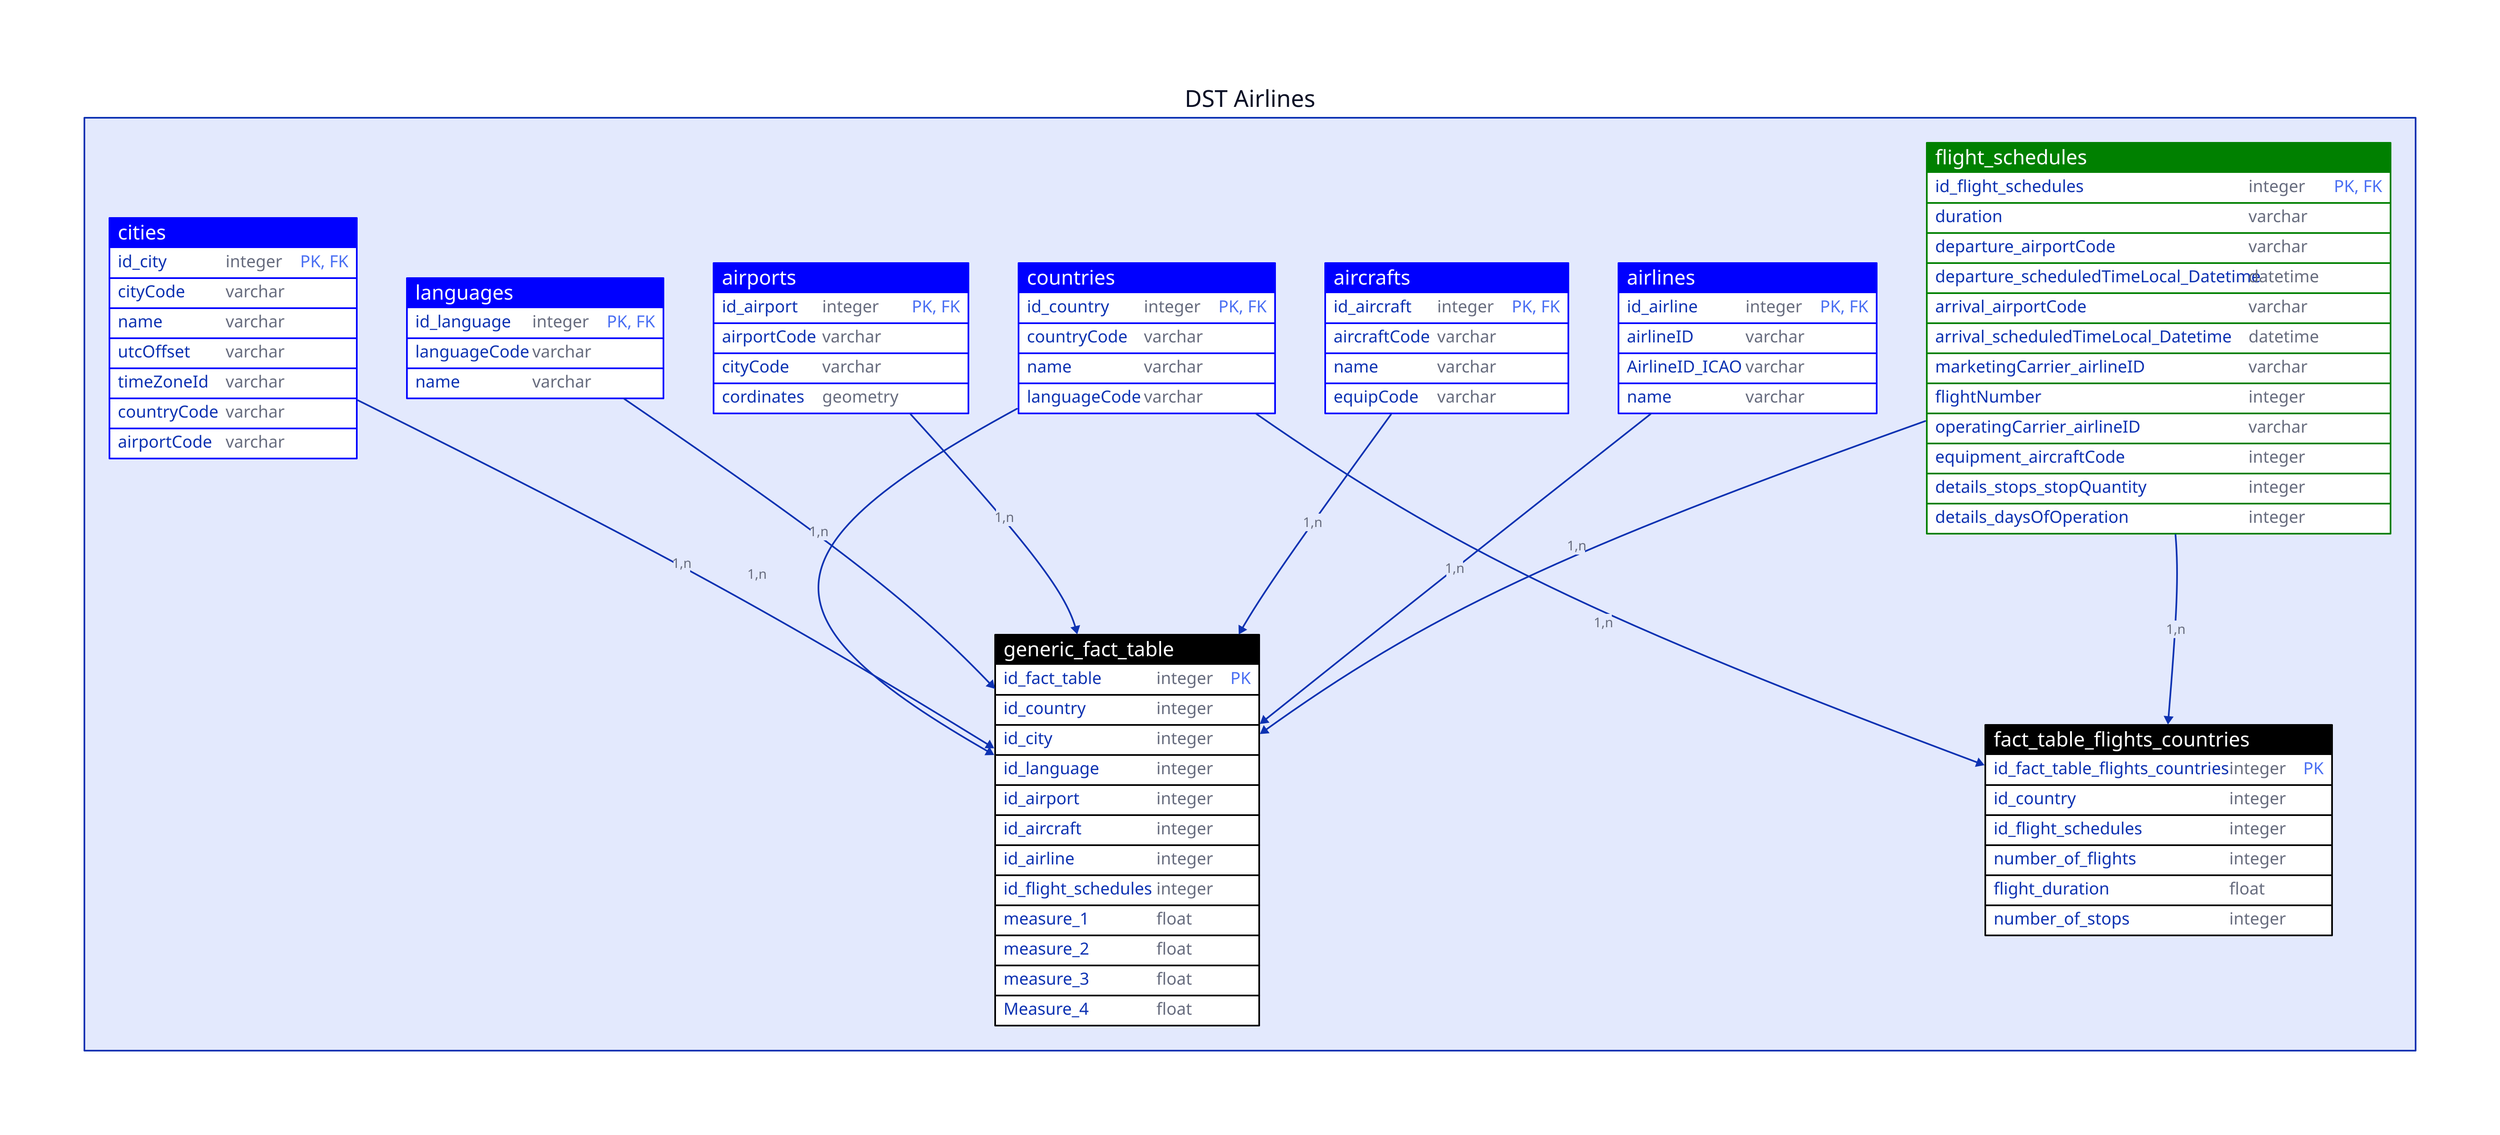 DST Airlines: {

    countries: {
        shape: sql_table
        style: {fill: blue}
        id_country: integer {constraint: [primary_key; foreign_key]}
        countryCode: varchar 
        name: varchar
        languageCode: varchar
    }

    cities: {
        shape: sql_table
        style: {fill: blue}
        id_city: integer {constraint: [primary_key; foreign_key]}
        cityCode: varchar
        name: varchar
        utcOffset: varchar
        timeZoneId: varchar
        countryCode: varchar
        airportCode: varchar
    }

    languages: {
        shape: sql_table
        style: {fill: blue}
        id_language: integer {constraint: [primary_key; foreign_key]}
        languageCode: varchar
        name: varchar
    }

    airports: {
        shape: sql_table
        style: {fill: blue}
        id_airport: integer {constraint: [primary_key; foreign_key]}
        airportCode: varchar 
        cityCode: varchar
        cordinates: geometry
    }

    aircrafts: {
        shape: sql_table
        style: {fill: blue}
        id_aircraft: integer {constraint: [primary_key; foreign_key]}
        aircraftCode: varchar
        name: varchar
        equipCode: varchar
    }

    airlines: {
        shape: sql_table
        style: {fill: blue}
        id_airline: integer {constraint: [primary_key; foreign_key]}
        airlineID: varchar 
        AirlineID_ICAO: varchar
        name: varchar
    }

    flight_schedules: {
        shape: sql_table
        style: {fill: green}
        id_flight_schedules: integer {constraint: [primary_key; foreign_key]}
        duration: varchar
        departure_airportCode: varchar
        departure_scheduledTimeLocal_Datetime: datetime
        arrival_airportCode: varchar
        arrival_scheduledTimeLocal_Datetime: datetime
        marketingCarrier_airlineID: varchar
        flightNumber: integer
        operatingCarrier_airlineID: varchar
        equipment_aircraftCode: integer
        details_stops_stopQuantity: integer
        details_daysOfOperation: integer
    }

    generic_fact_table: {
        shape: sql_table
        style: {fill: black}
        id_fact_table: integer {constraint: primary_key} 
        id_country: integer
        id_city: integer
        id_language: integer
        id_airport: integer
        id_aircraft: integer
        id_airline: integer
        id_flight_schedules: integer
        measure_1: float
        measure_2: float
        measure_3: float
        Measure_4: float
    }

    fact_table_flights_countries: {
        shape: sql_table
        style: {fill: black}
        id_fact_table_flights_countries: integer {constraint: primary_key}
        id_country: integer
        id_flight_schedules: integer
        number_of_flights: integer
        flight_duration: float
        number_of_stops: integer

    }

    countries.id_country -> generic_fact_table.id_country: 1,n
    countries.id_country -> fact_table_flights_countries.id_country: 1,n
    cities.id_city -> generic_fact_table.id_city: 1,n
    languages.id_language -> generic_fact_table.id_language: 1,n
    airports.id_airport -> generic_fact_table.id_airport: 1,n
    aircrafts.id_aircraft -> generic_fact_table.id_aircraft: 1,n
    airlines.id_airline -> generic_fact_table.id_airline: 1,n
    flight_schedules.id_flight_schedules -> generic_fact_table.id_flight_schedules: 1,n
    flight_schedules.id_flight_schedules -> fact_table_flights_countries.id_flight_schedules: 1,n

}